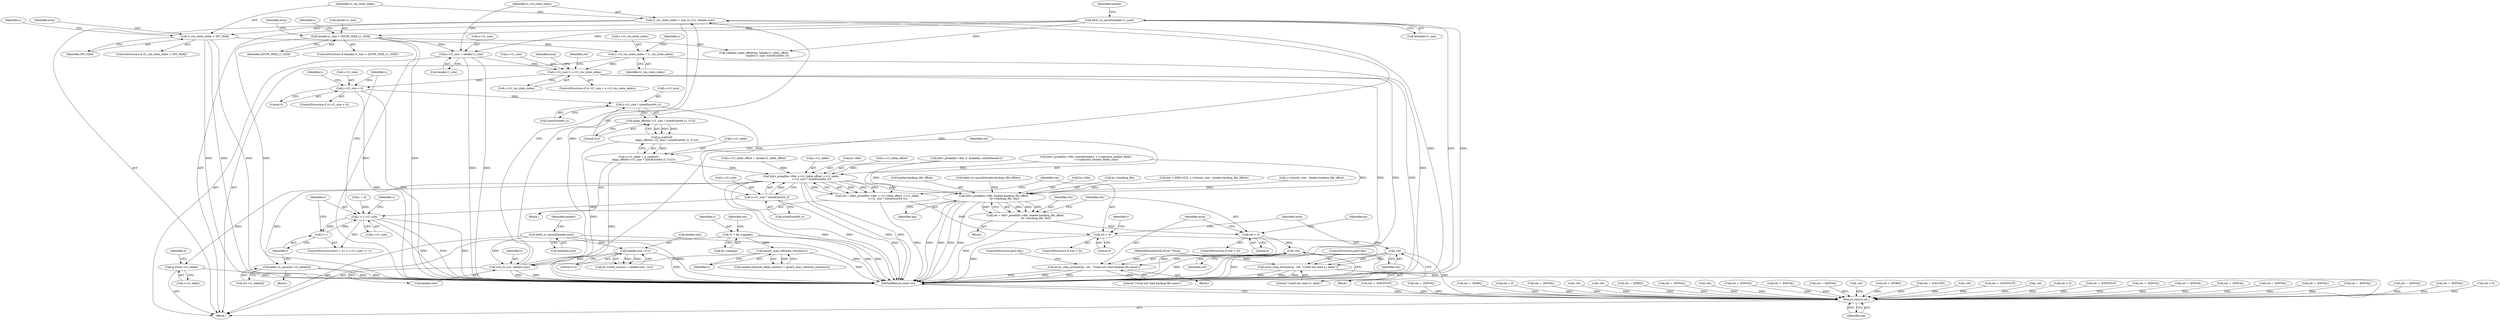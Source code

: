 digraph "0_qemu_6a83f8b5bec6f59e56cc49bd49e4c3f8f805d56f_0@API" {
"1000915" [label="(Call,s->l1_size * sizeof(uint64_t))"];
"1000903" [label="(Call,s->l1_size > 0)"];
"1000858" [label="(Call,s->l1_size < s->l1_vm_state_index)"];
"1000825" [label="(Call,s->l1_size = header.l1_size)"];
"1000806" [label="(Call,header.l1_size > QCOW_MAX_L1_SIZE)"];
"1000213" [label="(Call,be32_to_cpus(&header.l1_size))"];
"1000852" [label="(Call,s->l1_vm_state_index = l1_vm_state_index)"];
"1000840" [label="(Call,l1_vm_state_index > INT_MAX)"];
"1000832" [label="(Call,l1_vm_state_index = size_to_l1(s, header.size))"];
"1000834" [label="(Call,size_to_l1(s, header.size))"];
"1000737" [label="(Call,qcow2_max_refcount_clusters(s))"];
"1000127" [label="(Call,*s = bs->opaque)"];
"1000193" [label="(Call,be64_to_cpus(&header.size))"];
"1000681" [label="(Call,header.size / 512)"];
"1000914" [label="(Call,align_offset(s->l1_size * sizeof(uint64_t), 512))"];
"1000913" [label="(Call,g_malloc0(\n            align_offset(s->l1_size * sizeof(uint64_t), 512)))"];
"1000909" [label="(Call,s->l1_table = g_malloc0(\n            align_offset(s->l1_size * sizeof(uint64_t), 512)))"];
"1000924" [label="(Call,bdrv_pread(bs->file, s->l1_table_offset, s->l1_table,\n                         s->l1_size * sizeof(uint64_t)))"];
"1000922" [label="(Call,ret = bdrv_pread(bs->file, s->l1_table_offset, s->l1_table,\n                         s->l1_size * sizeof(uint64_t)))"];
"1000941" [label="(Call,ret < 0)"];
"1000947" [label="(Call,-ret)"];
"1000945" [label="(Call,error_setg_errno(errp, -ret, \"Could not read L1 table\"))"];
"1001480" [label="(Return,return ret;)"];
"1000963" [label="(Call,be64_to_cpus(&s->l1_table[i]))"];
"1001095" [label="(Call,bdrv_pread(bs->file, header.backing_file_offset,\n                         bs->backing_file, len))"];
"1001093" [label="(Call,ret = bdrv_pread(bs->file, header.backing_file_offset,\n                         bs->backing_file, len))"];
"1001107" [label="(Call,ret < 0)"];
"1001113" [label="(Call,-ret)"];
"1001111" [label="(Call,error_setg_errno(errp, -ret, \"Could not read backing file name\"))"];
"1001443" [label="(Call,g_free(s->l1_table))"];
"1000934" [label="(Call,s->l1_size * sizeof(uint64_t))"];
"1000955" [label="(Call,i < s->l1_size)"];
"1000960" [label="(Call,i++)"];
"1000923" [label="(Identifier,ret)"];
"1000904" [label="(Call,s->l1_size)"];
"1000913" [label="(Call,g_malloc0(\n            align_offset(s->l1_size * sizeof(uint64_t), 512)))"];
"1000858" [label="(Call,s->l1_size < s->l1_vm_state_index)"];
"1000129" [label="(Call,bs->opaque)"];
"1000941" [label="(Call,ret < 0)"];
"1000856" [label="(Identifier,l1_vm_state_index)"];
"1001449" [label="(Identifier,s)"];
"1001088" [label="(Call,ret = -EINVAL)"];
"1001480" [label="(Return,return ret;)"];
"1000422" [label="(Call,ret = -EINVAL)"];
"1000943" [label="(Literal,0)"];
"1001482" [label="(MethodReturn,static int)"];
"1000836" [label="(Call,header.size)"];
"1000972" [label="(Identifier,s)"];
"1000201" [label="(Identifier,header)"];
"1000895" [label="(Call,s->l1_table_offset = header.l1_table_offset)"];
"1001443" [label="(Call,g_free(s->l1_table))"];
"1000738" [label="(Identifier,s)"];
"1000911" [label="(Identifier,s)"];
"1000934" [label="(Call,s->l1_size * sizeof(uint64_t))"];
"1000916" [label="(Call,s->l1_size)"];
"1000907" [label="(Literal,0)"];
"1000124" [label="(MethodParameterIn,Error **errp)"];
"1000128" [label="(Identifier,s)"];
"1000797" [label="(Call,ret < 0)"];
"1000612" [label="(Call,ret = -ENOTSUP)"];
"1000931" [label="(Call,s->l1_table)"];
"1000743" [label="(Call,ret = -EINVAL)"];
"1000677" [label="(Call,bs->total_sectors = header.size / 512)"];
"1001099" [label="(Call,header.backing_file_offset)"];
"1000840" [label="(Call,l1_vm_state_index > INT_MAX)"];
"1000820" [label="(Call,ret = -EFBIG)"];
"1000948" [label="(Identifier,ret)"];
"1000955" [label="(Call,i < s->l1_size)"];
"1000761" [label="(Call,ret < 0)"];
"1001109" [label="(Literal,0)"];
"1001115" [label="(Literal,\"Could not read backing file name\")"];
"1001105" [label="(Identifier,len)"];
"1001253" [label="(Call,ret = -EINVAL)"];
"1000193" [label="(Call,be64_to_cpus(&header.size))"];
"1000957" [label="(Call,s->l1_size)"];
"1000902" [label="(ControlStructure,if (s->l1_size > 0))"];
"1000925" [label="(Call,bs->file)"];
"1001149" [label="(Call,-ret)"];
"1001066" [label="(Block,)"];
"1001107" [label="(Call,ret < 0)"];
"1000169" [label="(Call,-ret)"];
"1000813" [label="(Identifier,errp)"];
"1000681" [label="(Call,header.size / 512)"];
"1000125" [label="(Block,)"];
"1000928" [label="(Call,s->l1_table_offset)"];
"1000960" [label="(Call,i++)"];
"1000847" [label="(Call,ret = -EFBIG)"];
"1000952" [label="(Call,i = 0)"];
"1000637" [label="(Call,ret = -EINVAL)"];
"1001027" [label="(Call,-ret)"];
"1000949" [label="(Literal,\"Could not read L1 table\")"];
"1001055" [label="(Call,ret = -EINVAL)"];
"1000867" [label="(Identifier,errp)"];
"1000827" [label="(Identifier,s)"];
"1000947" [label="(Call,-ret)"];
"1000807" [label="(Call,header.l1_size)"];
"1000842" [label="(Identifier,INT_MAX)"];
"1000875" [label="(Identifier,ret)"];
"1000961" [label="(Identifier,i)"];
"1000248" [label="(Call,ret = -EINVAL)"];
"1001116" [label="(ControlStructure,goto fail;)"];
"1000136" [label="(Identifier,ret)"];
"1000839" [label="(ControlStructure,if (l1_vm_state_index > INT_MAX))"];
"1000869" [label="(Call,ret = -EINVAL)"];
"1001108" [label="(Identifier,ret)"];
"1000963" [label="(Call,be64_to_cpus(&s->l1_table[i]))"];
"1000942" [label="(Identifier,ret)"];
"1000737" [label="(Call,qcow2_max_refcount_clusters(s))"];
"1001095" [label="(Call,bdrv_pread(bs->file, header.backing_file_offset,\n                         bs->backing_file, len))"];
"1000194" [label="(Call,&header.size)"];
"1001481" [label="(Identifier,ret)"];
"1001229" [label="(Call,-ret)"];
"1000214" [label="(Call,&header.l1_size)"];
"1001444" [label="(Call,s->l1_table)"];
"1000682" [label="(Call,header.size)"];
"1000826" [label="(Call,s->l1_size)"];
"1000834" [label="(Call,size_to_l1(s, header.size))"];
"1000183" [label="(Call,be64_to_cpus(&header.backing_file_offset))"];
"1000962" [label="(Block,)"];
"1000953" [label="(Identifier,i)"];
"1000946" [label="(Identifier,errp)"];
"1000835" [label="(Identifier,s)"];
"1000944" [label="(Block,)"];
"1000876" [label="(Call,validate_table_offset(bs, header.l1_table_offset,\n                                header.l1_size, sizeof(uint64_t)))"];
"1000860" [label="(Identifier,s)"];
"1000815" [label="(Call,ret = -EFBIG)"];
"1000591" [label="(Call,ret = -EACCES)"];
"1001111" [label="(Call,error_setg_errno(errp, -ret, \"Could not read backing file name\"))"];
"1001114" [label="(Identifier,ret)"];
"1000967" [label="(Identifier,s)"];
"1001184" [label="(Call,-ret)"];
"1000805" [label="(ControlStructure,if (header.l1_size > QCOW_MAX_L1_SIZE))"];
"1000935" [label="(Call,s->l1_size)"];
"1000951" [label="(ControlStructure,for(i = 0;i < s->l1_size; i++))"];
"1000273" [label="(Call,ret = -ENOTSUP)"];
"1000938" [label="(Call,sizeof(uint64_t))"];
"1001106" [label="(ControlStructure,if (ret < 0))"];
"1000852" [label="(Call,s->l1_vm_state_index = l1_vm_state_index)"];
"1000964" [label="(Call,&s->l1_table[i])"];
"1001113" [label="(Call,-ret)"];
"1000832" [label="(Call,l1_vm_state_index = size_to_l1(s, header.size))"];
"1001096" [label="(Call,bs->file)"];
"1000956" [label="(Identifier,i)"];
"1000853" [label="(Call,s->l1_vm_state_index)"];
"1000841" [label="(Identifier,l1_vm_state_index)"];
"1000474" [label="(Call,-ret)"];
"1001120" [label="(Identifier,bs)"];
"1000854" [label="(Identifier,s)"];
"1001110" [label="(Block,)"];
"1000127" [label="(Call,*s = bs->opaque)"];
"1000833" [label="(Identifier,l1_vm_state_index)"];
"1000733" [label="(Call,header.refcount_table_clusters > qcow2_max_refcount_clusters(s))"];
"1000153" [label="(Call,bdrv_pread(bs->file, 0, &header, sizeof(header)))"];
"1000914" [label="(Call,align_offset(s->l1_size * sizeof(uint64_t), 512))"];
"1000221" [label="(Identifier,header)"];
"1000862" [label="(Call,s->l1_vm_state_index)"];
"1001102" [label="(Call,bs->backing_file)"];
"1000859" [label="(Call,s->l1_size)"];
"1001093" [label="(Call,ret = bdrv_pread(bs->file, header.backing_file_offset,\n                         bs->backing_file, len))"];
"1000213" [label="(Call,be32_to_cpus(&header.l1_size))"];
"1000685" [label="(Literal,512)"];
"1001073" [label="(Call,len > MIN(1023, s->cluster_size - header.backing_file_offset))"];
"1000924" [label="(Call,bdrv_pread(bs->file, s->l1_table_offset, s->l1_table,\n                         s->l1_size * sizeof(uint64_t)))"];
"1000945" [label="(Call,error_setg_errno(errp, -ret, \"Could not read L1 table\"))"];
"1001112" [label="(Identifier,errp)"];
"1000915" [label="(Call,s->l1_size * sizeof(uint64_t))"];
"1000455" [label="(Call,bdrv_pread(bs->file, sizeof(header), s->unknown_header_fields,\n                         s->unknown_header_fields_size))"];
"1000919" [label="(Call,sizeof(uint64_t))"];
"1001094" [label="(Identifier,ret)"];
"1000921" [label="(Literal,512)"];
"1000845" [label="(Identifier,errp)"];
"1000910" [label="(Call,s->l1_table)"];
"1001077" [label="(Call,s->cluster_size - header.backing_file_offset)"];
"1000829" [label="(Call,header.l1_size)"];
"1000810" [label="(Identifier,QCOW_MAX_L1_SIZE)"];
"1000940" [label="(ControlStructure,if (ret < 0))"];
"1000887" [label="(Call,ret < 0)"];
"1000806" [label="(Call,header.l1_size > QCOW_MAX_L1_SIZE)"];
"1000564" [label="(Call,ret = -ENOTSUP)"];
"1001364" [label="(Call,ret = -EINVAL)"];
"1000779" [label="(Call,ret = -EINVAL)"];
"1000908" [label="(Block,)"];
"1000922" [label="(Call,ret = bdrv_pread(bs->file, s->l1_table_offset, s->l1_table,\n                         s->l1_size * sizeof(uint64_t)))"];
"1000490" [label="(Call,ret = -EINVAL)"];
"1000304" [label="(Call,ret = -EINVAL)"];
"1000909" [label="(Call,s->l1_table = g_malloc0(\n            align_offset(s->l1_size * sizeof(uint64_t), 512)))"];
"1000903" [label="(Call,s->l1_size > 0)"];
"1000405" [label="(Call,ret = -EINVAL)"];
"1000950" [label="(ControlStructure,goto fail;)"];
"1000857" [label="(ControlStructure,if (s->l1_size < s->l1_vm_state_index))"];
"1001416" [label="(Call,ret = -EINVAL)"];
"1000825" [label="(Call,s->l1_size = header.l1_size)"];
"1000915" -> "1000914"  [label="AST: "];
"1000915" -> "1000919"  [label="CFG: "];
"1000916" -> "1000915"  [label="AST: "];
"1000919" -> "1000915"  [label="AST: "];
"1000921" -> "1000915"  [label="CFG: "];
"1000915" -> "1000914"  [label="DDG: "];
"1000903" -> "1000915"  [label="DDG: "];
"1000915" -> "1000934"  [label="DDG: "];
"1000903" -> "1000902"  [label="AST: "];
"1000903" -> "1000907"  [label="CFG: "];
"1000904" -> "1000903"  [label="AST: "];
"1000907" -> "1000903"  [label="AST: "];
"1000911" -> "1000903"  [label="CFG: "];
"1000972" -> "1000903"  [label="CFG: "];
"1000903" -> "1001482"  [label="DDG: "];
"1000903" -> "1001482"  [label="DDG: "];
"1000858" -> "1000903"  [label="DDG: "];
"1000858" -> "1000857"  [label="AST: "];
"1000858" -> "1000862"  [label="CFG: "];
"1000859" -> "1000858"  [label="AST: "];
"1000862" -> "1000858"  [label="AST: "];
"1000867" -> "1000858"  [label="CFG: "];
"1000875" -> "1000858"  [label="CFG: "];
"1000858" -> "1001482"  [label="DDG: "];
"1000858" -> "1001482"  [label="DDG: "];
"1000858" -> "1001482"  [label="DDG: "];
"1000825" -> "1000858"  [label="DDG: "];
"1000852" -> "1000858"  [label="DDG: "];
"1000825" -> "1000125"  [label="AST: "];
"1000825" -> "1000829"  [label="CFG: "];
"1000826" -> "1000825"  [label="AST: "];
"1000829" -> "1000825"  [label="AST: "];
"1000833" -> "1000825"  [label="CFG: "];
"1000825" -> "1001482"  [label="DDG: "];
"1000825" -> "1001482"  [label="DDG: "];
"1000806" -> "1000825"  [label="DDG: "];
"1000213" -> "1000825"  [label="DDG: "];
"1000806" -> "1000805"  [label="AST: "];
"1000806" -> "1000810"  [label="CFG: "];
"1000807" -> "1000806"  [label="AST: "];
"1000810" -> "1000806"  [label="AST: "];
"1000813" -> "1000806"  [label="CFG: "];
"1000827" -> "1000806"  [label="CFG: "];
"1000806" -> "1001482"  [label="DDG: "];
"1000806" -> "1001482"  [label="DDG: "];
"1000806" -> "1001482"  [label="DDG: "];
"1000213" -> "1000806"  [label="DDG: "];
"1000806" -> "1000876"  [label="DDG: "];
"1000213" -> "1000125"  [label="AST: "];
"1000213" -> "1000214"  [label="CFG: "];
"1000214" -> "1000213"  [label="AST: "];
"1000221" -> "1000213"  [label="CFG: "];
"1000213" -> "1001482"  [label="DDG: "];
"1000213" -> "1001482"  [label="DDG: "];
"1000213" -> "1000876"  [label="DDG: "];
"1000852" -> "1000125"  [label="AST: "];
"1000852" -> "1000856"  [label="CFG: "];
"1000853" -> "1000852"  [label="AST: "];
"1000856" -> "1000852"  [label="AST: "];
"1000860" -> "1000852"  [label="CFG: "];
"1000852" -> "1001482"  [label="DDG: "];
"1000840" -> "1000852"  [label="DDG: "];
"1000840" -> "1000839"  [label="AST: "];
"1000840" -> "1000842"  [label="CFG: "];
"1000841" -> "1000840"  [label="AST: "];
"1000842" -> "1000840"  [label="AST: "];
"1000845" -> "1000840"  [label="CFG: "];
"1000854" -> "1000840"  [label="CFG: "];
"1000840" -> "1001482"  [label="DDG: "];
"1000840" -> "1001482"  [label="DDG: "];
"1000840" -> "1001482"  [label="DDG: "];
"1000832" -> "1000840"  [label="DDG: "];
"1000832" -> "1000125"  [label="AST: "];
"1000832" -> "1000834"  [label="CFG: "];
"1000833" -> "1000832"  [label="AST: "];
"1000834" -> "1000832"  [label="AST: "];
"1000841" -> "1000832"  [label="CFG: "];
"1000832" -> "1001482"  [label="DDG: "];
"1000834" -> "1000832"  [label="DDG: "];
"1000834" -> "1000832"  [label="DDG: "];
"1000834" -> "1000836"  [label="CFG: "];
"1000835" -> "1000834"  [label="AST: "];
"1000836" -> "1000834"  [label="AST: "];
"1000834" -> "1001482"  [label="DDG: "];
"1000834" -> "1001482"  [label="DDG: "];
"1000737" -> "1000834"  [label="DDG: "];
"1000193" -> "1000834"  [label="DDG: "];
"1000681" -> "1000834"  [label="DDG: "];
"1000737" -> "1000733"  [label="AST: "];
"1000737" -> "1000738"  [label="CFG: "];
"1000738" -> "1000737"  [label="AST: "];
"1000733" -> "1000737"  [label="CFG: "];
"1000737" -> "1001482"  [label="DDG: "];
"1000737" -> "1000733"  [label="DDG: "];
"1000127" -> "1000737"  [label="DDG: "];
"1000127" -> "1000125"  [label="AST: "];
"1000127" -> "1000129"  [label="CFG: "];
"1000128" -> "1000127"  [label="AST: "];
"1000129" -> "1000127"  [label="AST: "];
"1000136" -> "1000127"  [label="CFG: "];
"1000127" -> "1001482"  [label="DDG: "];
"1000127" -> "1001482"  [label="DDG: "];
"1000193" -> "1000125"  [label="AST: "];
"1000193" -> "1000194"  [label="CFG: "];
"1000194" -> "1000193"  [label="AST: "];
"1000201" -> "1000193"  [label="CFG: "];
"1000193" -> "1001482"  [label="DDG: "];
"1000193" -> "1001482"  [label="DDG: "];
"1000193" -> "1000681"  [label="DDG: "];
"1000681" -> "1000677"  [label="AST: "];
"1000681" -> "1000685"  [label="CFG: "];
"1000682" -> "1000681"  [label="AST: "];
"1000685" -> "1000681"  [label="AST: "];
"1000677" -> "1000681"  [label="CFG: "];
"1000681" -> "1001482"  [label="DDG: "];
"1000681" -> "1000677"  [label="DDG: "];
"1000681" -> "1000677"  [label="DDG: "];
"1000914" -> "1000913"  [label="AST: "];
"1000914" -> "1000921"  [label="CFG: "];
"1000921" -> "1000914"  [label="AST: "];
"1000913" -> "1000914"  [label="CFG: "];
"1000914" -> "1000913"  [label="DDG: "];
"1000914" -> "1000913"  [label="DDG: "];
"1000913" -> "1000909"  [label="AST: "];
"1000909" -> "1000913"  [label="CFG: "];
"1000913" -> "1001482"  [label="DDG: "];
"1000913" -> "1000909"  [label="DDG: "];
"1000909" -> "1000908"  [label="AST: "];
"1000910" -> "1000909"  [label="AST: "];
"1000923" -> "1000909"  [label="CFG: "];
"1000909" -> "1001482"  [label="DDG: "];
"1000909" -> "1000924"  [label="DDG: "];
"1000924" -> "1000922"  [label="AST: "];
"1000924" -> "1000934"  [label="CFG: "];
"1000925" -> "1000924"  [label="AST: "];
"1000928" -> "1000924"  [label="AST: "];
"1000931" -> "1000924"  [label="AST: "];
"1000934" -> "1000924"  [label="AST: "];
"1000922" -> "1000924"  [label="CFG: "];
"1000924" -> "1001482"  [label="DDG: "];
"1000924" -> "1001482"  [label="DDG: "];
"1000924" -> "1001482"  [label="DDG: "];
"1000924" -> "1001482"  [label="DDG: "];
"1000924" -> "1000922"  [label="DDG: "];
"1000924" -> "1000922"  [label="DDG: "];
"1000924" -> "1000922"  [label="DDG: "];
"1000924" -> "1000922"  [label="DDG: "];
"1000153" -> "1000924"  [label="DDG: "];
"1000455" -> "1000924"  [label="DDG: "];
"1000895" -> "1000924"  [label="DDG: "];
"1000934" -> "1000924"  [label="DDG: "];
"1000924" -> "1000963"  [label="DDG: "];
"1000924" -> "1001095"  [label="DDG: "];
"1000924" -> "1001443"  [label="DDG: "];
"1000922" -> "1000908"  [label="AST: "];
"1000923" -> "1000922"  [label="AST: "];
"1000942" -> "1000922"  [label="CFG: "];
"1000922" -> "1001482"  [label="DDG: "];
"1000922" -> "1000941"  [label="DDG: "];
"1000941" -> "1000940"  [label="AST: "];
"1000941" -> "1000943"  [label="CFG: "];
"1000942" -> "1000941"  [label="AST: "];
"1000943" -> "1000941"  [label="AST: "];
"1000946" -> "1000941"  [label="CFG: "];
"1000953" -> "1000941"  [label="CFG: "];
"1000941" -> "1001482"  [label="DDG: "];
"1000941" -> "1000947"  [label="DDG: "];
"1000947" -> "1000945"  [label="AST: "];
"1000947" -> "1000948"  [label="CFG: "];
"1000948" -> "1000947"  [label="AST: "];
"1000949" -> "1000947"  [label="CFG: "];
"1000947" -> "1001482"  [label="DDG: "];
"1000947" -> "1000945"  [label="DDG: "];
"1000947" -> "1001480"  [label="DDG: "];
"1000945" -> "1000944"  [label="AST: "];
"1000945" -> "1000949"  [label="CFG: "];
"1000946" -> "1000945"  [label="AST: "];
"1000949" -> "1000945"  [label="AST: "];
"1000950" -> "1000945"  [label="CFG: "];
"1000945" -> "1001482"  [label="DDG: "];
"1000945" -> "1001482"  [label="DDG: "];
"1000945" -> "1001482"  [label="DDG: "];
"1000124" -> "1000945"  [label="DDG: "];
"1001480" -> "1000125"  [label="AST: "];
"1001480" -> "1001481"  [label="CFG: "];
"1001481" -> "1001480"  [label="AST: "];
"1001482" -> "1001480"  [label="CFG: "];
"1001480" -> "1001482"  [label="DDG: "];
"1001481" -> "1001480"  [label="DDG: "];
"1000637" -> "1001480"  [label="DDG: "];
"1000815" -> "1001480"  [label="DDG: "];
"1000761" -> "1001480"  [label="DDG: "];
"1001184" -> "1001480"  [label="DDG: "];
"1001416" -> "1001480"  [label="DDG: "];
"1001027" -> "1001480"  [label="DDG: "];
"1000273" -> "1001480"  [label="DDG: "];
"1000474" -> "1001480"  [label="DDG: "];
"1001364" -> "1001480"  [label="DDG: "];
"1000405" -> "1001480"  [label="DDG: "];
"1000169" -> "1001480"  [label="DDG: "];
"1000248" -> "1001480"  [label="DDG: "];
"1000820" -> "1001480"  [label="DDG: "];
"1000779" -> "1001480"  [label="DDG: "];
"1001113" -> "1001480"  [label="DDG: "];
"1000612" -> "1001480"  [label="DDG: "];
"1001055" -> "1001480"  [label="DDG: "];
"1000869" -> "1001480"  [label="DDG: "];
"1000743" -> "1001480"  [label="DDG: "];
"1000304" -> "1001480"  [label="DDG: "];
"1001229" -> "1001480"  [label="DDG: "];
"1000591" -> "1001480"  [label="DDG: "];
"1001253" -> "1001480"  [label="DDG: "];
"1000422" -> "1001480"  [label="DDG: "];
"1001149" -> "1001480"  [label="DDG: "];
"1001088" -> "1001480"  [label="DDG: "];
"1000490" -> "1001480"  [label="DDG: "];
"1000564" -> "1001480"  [label="DDG: "];
"1000847" -> "1001480"  [label="DDG: "];
"1000797" -> "1001480"  [label="DDG: "];
"1000887" -> "1001480"  [label="DDG: "];
"1000963" -> "1000962"  [label="AST: "];
"1000963" -> "1000964"  [label="CFG: "];
"1000964" -> "1000963"  [label="AST: "];
"1000961" -> "1000963"  [label="CFG: "];
"1000963" -> "1001482"  [label="DDG: "];
"1000963" -> "1001482"  [label="DDG: "];
"1001095" -> "1001093"  [label="AST: "];
"1001095" -> "1001105"  [label="CFG: "];
"1001096" -> "1001095"  [label="AST: "];
"1001099" -> "1001095"  [label="AST: "];
"1001102" -> "1001095"  [label="AST: "];
"1001105" -> "1001095"  [label="AST: "];
"1001093" -> "1001095"  [label="CFG: "];
"1001095" -> "1001482"  [label="DDG: "];
"1001095" -> "1001482"  [label="DDG: "];
"1001095" -> "1001482"  [label="DDG: "];
"1001095" -> "1001482"  [label="DDG: "];
"1001095" -> "1001093"  [label="DDG: "];
"1001095" -> "1001093"  [label="DDG: "];
"1001095" -> "1001093"  [label="DDG: "];
"1001095" -> "1001093"  [label="DDG: "];
"1000153" -> "1001095"  [label="DDG: "];
"1000455" -> "1001095"  [label="DDG: "];
"1000183" -> "1001095"  [label="DDG: "];
"1001077" -> "1001095"  [label="DDG: "];
"1001073" -> "1001095"  [label="DDG: "];
"1001093" -> "1001066"  [label="AST: "];
"1001094" -> "1001093"  [label="AST: "];
"1001108" -> "1001093"  [label="CFG: "];
"1001093" -> "1001482"  [label="DDG: "];
"1001093" -> "1001107"  [label="DDG: "];
"1001107" -> "1001106"  [label="AST: "];
"1001107" -> "1001109"  [label="CFG: "];
"1001108" -> "1001107"  [label="AST: "];
"1001109" -> "1001107"  [label="AST: "];
"1001112" -> "1001107"  [label="CFG: "];
"1001120" -> "1001107"  [label="CFG: "];
"1001107" -> "1001482"  [label="DDG: "];
"1001107" -> "1001113"  [label="DDG: "];
"1001113" -> "1001111"  [label="AST: "];
"1001113" -> "1001114"  [label="CFG: "];
"1001114" -> "1001113"  [label="AST: "];
"1001115" -> "1001113"  [label="CFG: "];
"1001113" -> "1001482"  [label="DDG: "];
"1001113" -> "1001111"  [label="DDG: "];
"1001111" -> "1001110"  [label="AST: "];
"1001111" -> "1001115"  [label="CFG: "];
"1001112" -> "1001111"  [label="AST: "];
"1001115" -> "1001111"  [label="AST: "];
"1001116" -> "1001111"  [label="CFG: "];
"1001111" -> "1001482"  [label="DDG: "];
"1001111" -> "1001482"  [label="DDG: "];
"1001111" -> "1001482"  [label="DDG: "];
"1000124" -> "1001111"  [label="DDG: "];
"1001443" -> "1000125"  [label="AST: "];
"1001443" -> "1001444"  [label="CFG: "];
"1001444" -> "1001443"  [label="AST: "];
"1001449" -> "1001443"  [label="CFG: "];
"1001443" -> "1001482"  [label="DDG: "];
"1000934" -> "1000938"  [label="CFG: "];
"1000935" -> "1000934"  [label="AST: "];
"1000938" -> "1000934"  [label="AST: "];
"1000934" -> "1001482"  [label="DDG: "];
"1000934" -> "1000955"  [label="DDG: "];
"1000955" -> "1000951"  [label="AST: "];
"1000955" -> "1000957"  [label="CFG: "];
"1000956" -> "1000955"  [label="AST: "];
"1000957" -> "1000955"  [label="AST: "];
"1000967" -> "1000955"  [label="CFG: "];
"1000972" -> "1000955"  [label="CFG: "];
"1000955" -> "1001482"  [label="DDG: "];
"1000955" -> "1001482"  [label="DDG: "];
"1000955" -> "1001482"  [label="DDG: "];
"1000952" -> "1000955"  [label="DDG: "];
"1000960" -> "1000955"  [label="DDG: "];
"1000955" -> "1000960"  [label="DDG: "];
"1000960" -> "1000951"  [label="AST: "];
"1000960" -> "1000961"  [label="CFG: "];
"1000961" -> "1000960"  [label="AST: "];
"1000956" -> "1000960"  [label="CFG: "];
}
